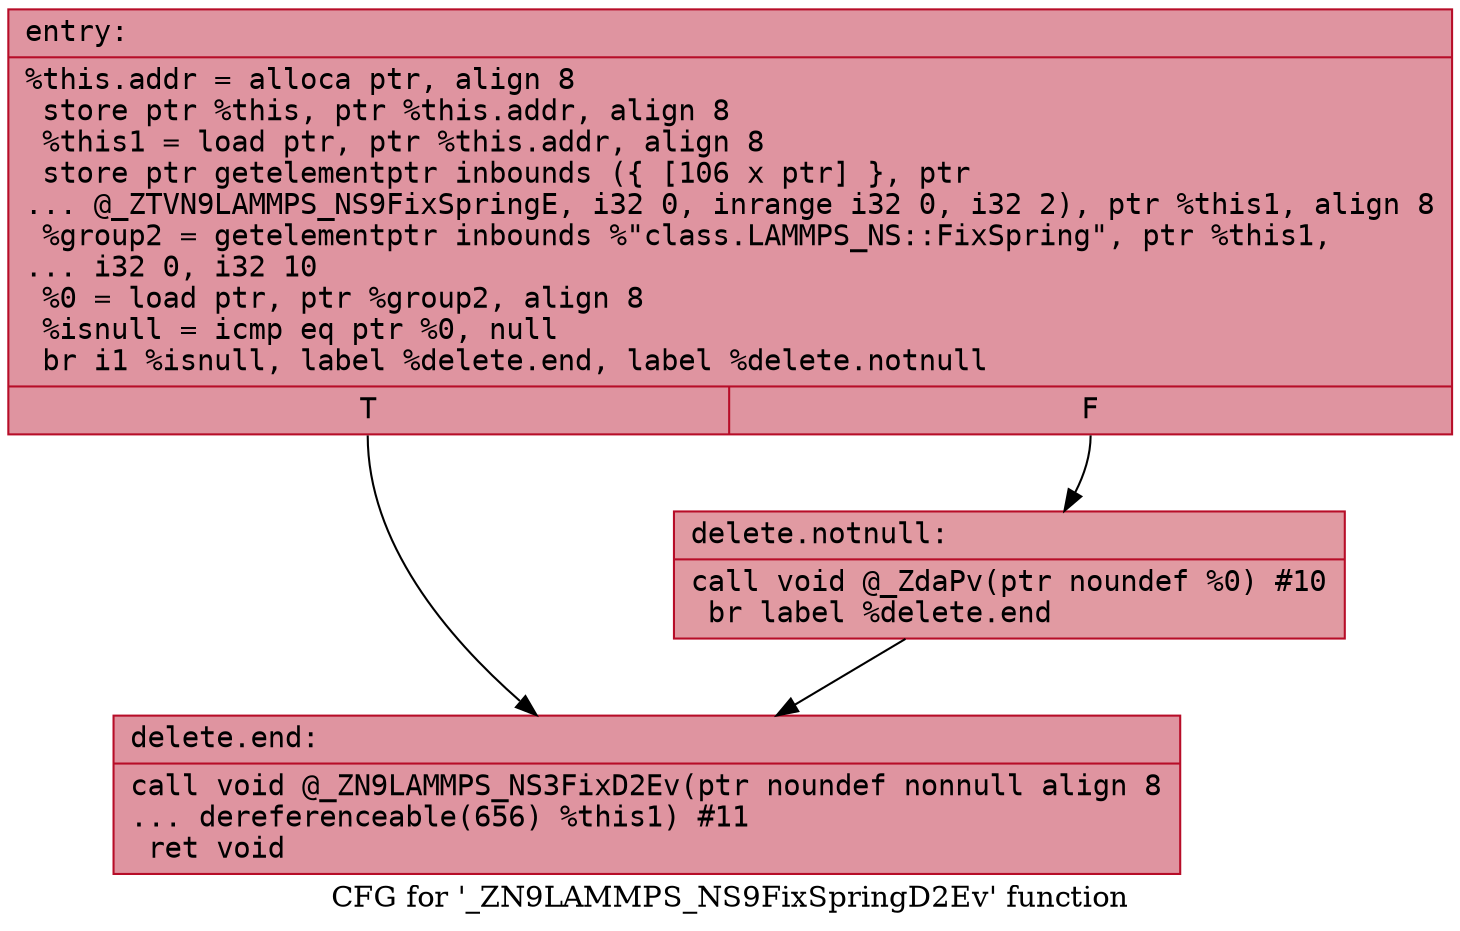 digraph "CFG for '_ZN9LAMMPS_NS9FixSpringD2Ev' function" {
	label="CFG for '_ZN9LAMMPS_NS9FixSpringD2Ev' function";

	Node0x5557f2989c50 [shape=record,color="#b70d28ff", style=filled, fillcolor="#b70d2870" fontname="Courier",label="{entry:\l|  %this.addr = alloca ptr, align 8\l  store ptr %this, ptr %this.addr, align 8\l  %this1 = load ptr, ptr %this.addr, align 8\l  store ptr getelementptr inbounds (\{ [106 x ptr] \}, ptr\l... @_ZTVN9LAMMPS_NS9FixSpringE, i32 0, inrange i32 0, i32 2), ptr %this1, align 8\l  %group2 = getelementptr inbounds %\"class.LAMMPS_NS::FixSpring\", ptr %this1,\l... i32 0, i32 10\l  %0 = load ptr, ptr %group2, align 8\l  %isnull = icmp eq ptr %0, null\l  br i1 %isnull, label %delete.end, label %delete.notnull\l|{<s0>T|<s1>F}}"];
	Node0x5557f2989c50:s0 -> Node0x5557f2989fd0[tooltip="entry -> delete.end\nProbability 37.50%" ];
	Node0x5557f2989c50:s1 -> Node0x5557f298a020[tooltip="entry -> delete.notnull\nProbability 62.50%" ];
	Node0x5557f298a020 [shape=record,color="#b70d28ff", style=filled, fillcolor="#bb1b2c70" fontname="Courier",label="{delete.notnull:\l|  call void @_ZdaPv(ptr noundef %0) #10\l  br label %delete.end\l}"];
	Node0x5557f298a020 -> Node0x5557f2989fd0[tooltip="delete.notnull -> delete.end\nProbability 100.00%" ];
	Node0x5557f2989fd0 [shape=record,color="#b70d28ff", style=filled, fillcolor="#b70d2870" fontname="Courier",label="{delete.end:\l|  call void @_ZN9LAMMPS_NS3FixD2Ev(ptr noundef nonnull align 8\l... dereferenceable(656) %this1) #11\l  ret void\l}"];
}
